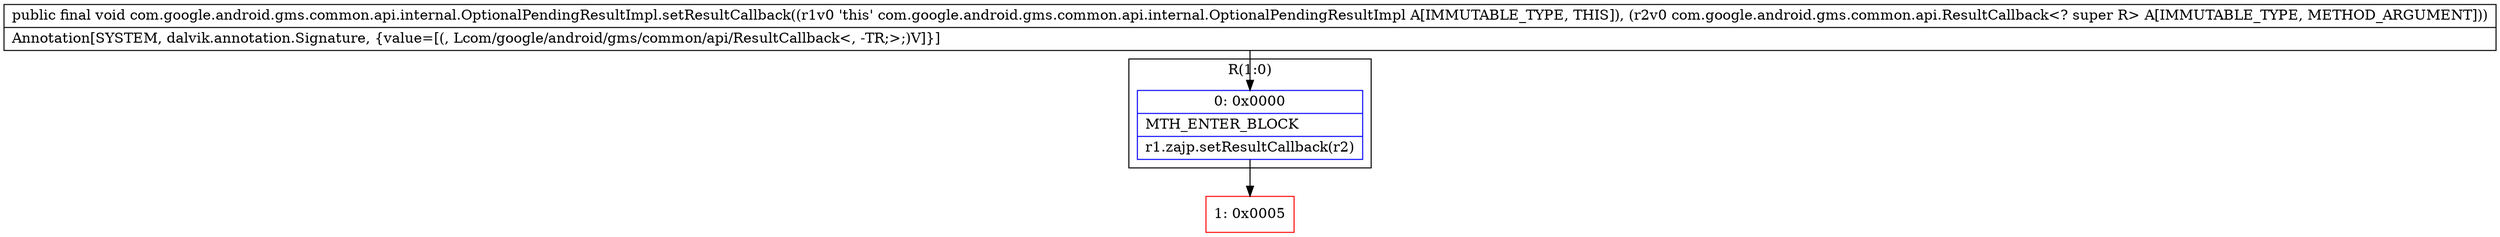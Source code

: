 digraph "CFG forcom.google.android.gms.common.api.internal.OptionalPendingResultImpl.setResultCallback(Lcom\/google\/android\/gms\/common\/api\/ResultCallback;)V" {
subgraph cluster_Region_212594350 {
label = "R(1:0)";
node [shape=record,color=blue];
Node_0 [shape=record,label="{0\:\ 0x0000|MTH_ENTER_BLOCK\l|r1.zajp.setResultCallback(r2)\l}"];
}
Node_1 [shape=record,color=red,label="{1\:\ 0x0005}"];
MethodNode[shape=record,label="{public final void com.google.android.gms.common.api.internal.OptionalPendingResultImpl.setResultCallback((r1v0 'this' com.google.android.gms.common.api.internal.OptionalPendingResultImpl A[IMMUTABLE_TYPE, THIS]), (r2v0 com.google.android.gms.common.api.ResultCallback\<? super R\> A[IMMUTABLE_TYPE, METHOD_ARGUMENT]))  | Annotation[SYSTEM, dalvik.annotation.Signature, \{value=[(, Lcom\/google\/android\/gms\/common\/api\/ResultCallback\<, \-TR;\>;)V]\}]\l}"];
MethodNode -> Node_0;
Node_0 -> Node_1;
}

